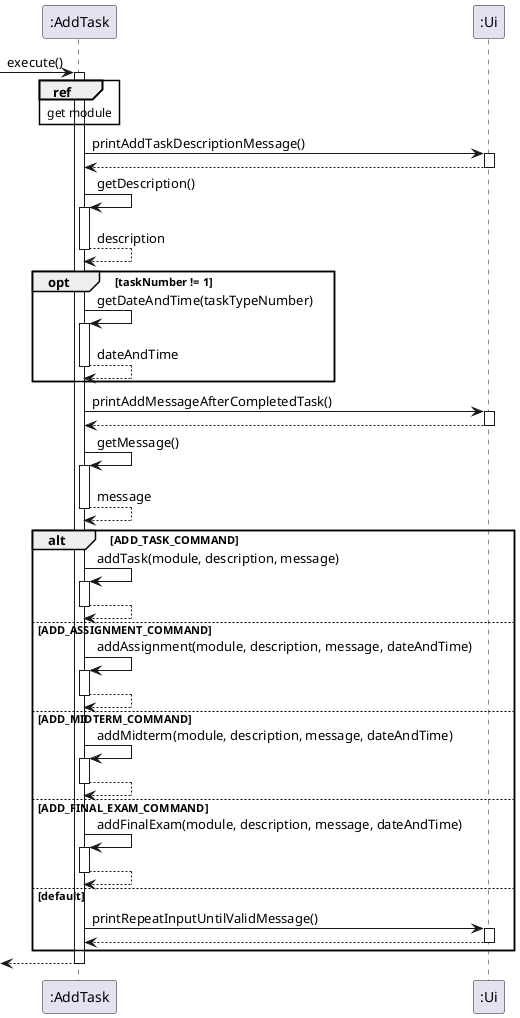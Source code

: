 @startuml


-> ":AddTask" : execute()
activate ":AddTask"
ref over ":AddTask" : get module

":AddTask" -> ":Ui"++ : printAddTaskDescriptionMessage()
return
":AddTask" -> ":AddTask"++ : getDescription()
return description

opt taskNumber != 1
":AddTask" -> ":AddTask"++ : getDateAndTime(taskTypeNumber)
return dateAndTime
end

":AddTask" -> ":Ui"++ : printAddMessageAfterCompletedTask()
return
":AddTask" -> ":AddTask"++ : getMessage()
return message

alt ADD_TASK_COMMAND
":AddTask" -> ":AddTask"++ : addTask(module, description, message)
return
else ADD_ASSIGNMENT_COMMAND
":AddTask" -> ":AddTask"++ : addAssignment(module, description, message, dateAndTime)
return
else ADD_MIDTERM_COMMAND
":AddTask" -> ":AddTask"++ : addMidterm(module, description, message, dateAndTime)
return
else ADD_FINAL_EXAM_COMMAND
":AddTask" -> ":AddTask"++ : addFinalExam(module, description, message, dateAndTime)
return
else default
":AddTask" -> ":Ui"++ : printRepeatInputUntilValidMessage()
return
end

return

@enduml